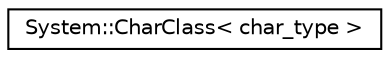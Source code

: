 digraph G
{
  edge [fontname="Helvetica",fontsize="10",labelfontname="Helvetica",labelfontsize="10"];
  node [fontname="Helvetica",fontsize="10",shape=record];
  rankdir="LR";
  Node1 [label="System::CharClass\< char_type \>",height=0.2,width=0.4,color="black", fillcolor="white", style="filled",URL="$class_system_1_1_char_class.html"];
}
